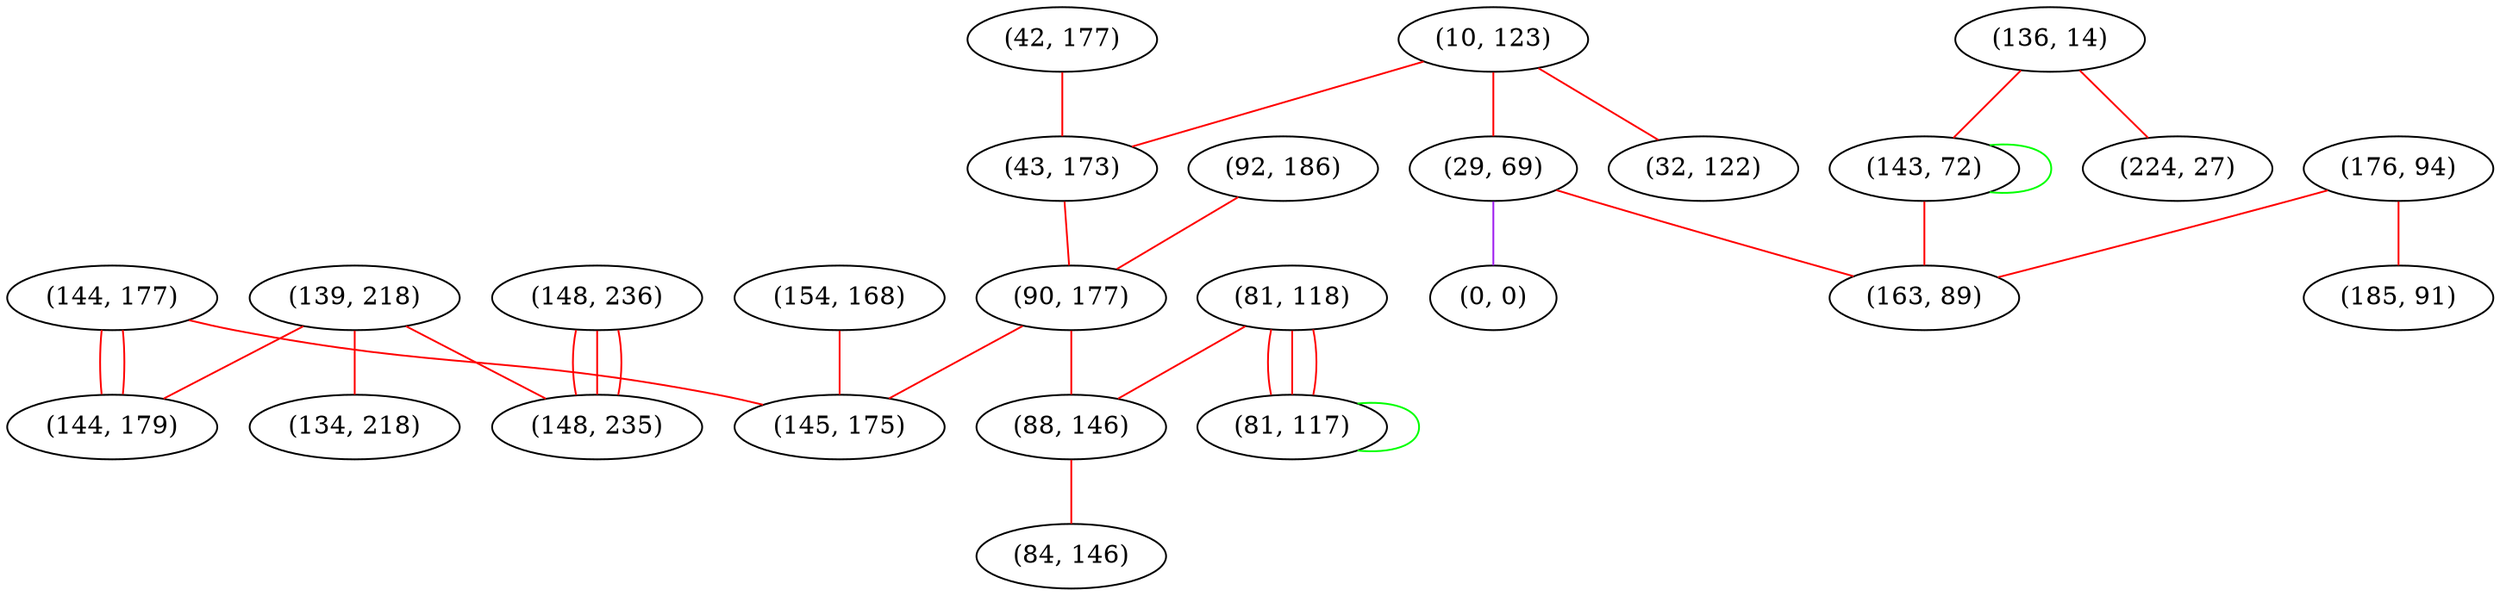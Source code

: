 graph "" {
"(144, 177)";
"(148, 236)";
"(42, 177)";
"(154, 168)";
"(139, 218)";
"(10, 123)";
"(134, 218)";
"(136, 14)";
"(176, 94)";
"(81, 118)";
"(92, 186)";
"(144, 179)";
"(29, 69)";
"(43, 173)";
"(0, 0)";
"(148, 235)";
"(81, 117)";
"(143, 72)";
"(90, 177)";
"(32, 122)";
"(224, 27)";
"(163, 89)";
"(88, 146)";
"(185, 91)";
"(84, 146)";
"(145, 175)";
"(144, 177)" -- "(144, 179)"  [color=red, key=0, weight=1];
"(144, 177)" -- "(144, 179)"  [color=red, key=1, weight=1];
"(144, 177)" -- "(145, 175)"  [color=red, key=0, weight=1];
"(148, 236)" -- "(148, 235)"  [color=red, key=0, weight=1];
"(148, 236)" -- "(148, 235)"  [color=red, key=1, weight=1];
"(148, 236)" -- "(148, 235)"  [color=red, key=2, weight=1];
"(42, 177)" -- "(43, 173)"  [color=red, key=0, weight=1];
"(154, 168)" -- "(145, 175)"  [color=red, key=0, weight=1];
"(139, 218)" -- "(144, 179)"  [color=red, key=0, weight=1];
"(139, 218)" -- "(134, 218)"  [color=red, key=0, weight=1];
"(139, 218)" -- "(148, 235)"  [color=red, key=0, weight=1];
"(10, 123)" -- "(29, 69)"  [color=red, key=0, weight=1];
"(10, 123)" -- "(32, 122)"  [color=red, key=0, weight=1];
"(10, 123)" -- "(43, 173)"  [color=red, key=0, weight=1];
"(136, 14)" -- "(224, 27)"  [color=red, key=0, weight=1];
"(136, 14)" -- "(143, 72)"  [color=red, key=0, weight=1];
"(176, 94)" -- "(163, 89)"  [color=red, key=0, weight=1];
"(176, 94)" -- "(185, 91)"  [color=red, key=0, weight=1];
"(81, 118)" -- "(81, 117)"  [color=red, key=0, weight=1];
"(81, 118)" -- "(81, 117)"  [color=red, key=1, weight=1];
"(81, 118)" -- "(81, 117)"  [color=red, key=2, weight=1];
"(81, 118)" -- "(88, 146)"  [color=red, key=0, weight=1];
"(92, 186)" -- "(90, 177)"  [color=red, key=0, weight=1];
"(29, 69)" -- "(163, 89)"  [color=red, key=0, weight=1];
"(29, 69)" -- "(0, 0)"  [color=purple, key=0, weight=4];
"(43, 173)" -- "(90, 177)"  [color=red, key=0, weight=1];
"(81, 117)" -- "(81, 117)"  [color=green, key=0, weight=2];
"(143, 72)" -- "(163, 89)"  [color=red, key=0, weight=1];
"(143, 72)" -- "(143, 72)"  [color=green, key=0, weight=2];
"(90, 177)" -- "(145, 175)"  [color=red, key=0, weight=1];
"(90, 177)" -- "(88, 146)"  [color=red, key=0, weight=1];
"(88, 146)" -- "(84, 146)"  [color=red, key=0, weight=1];
}
